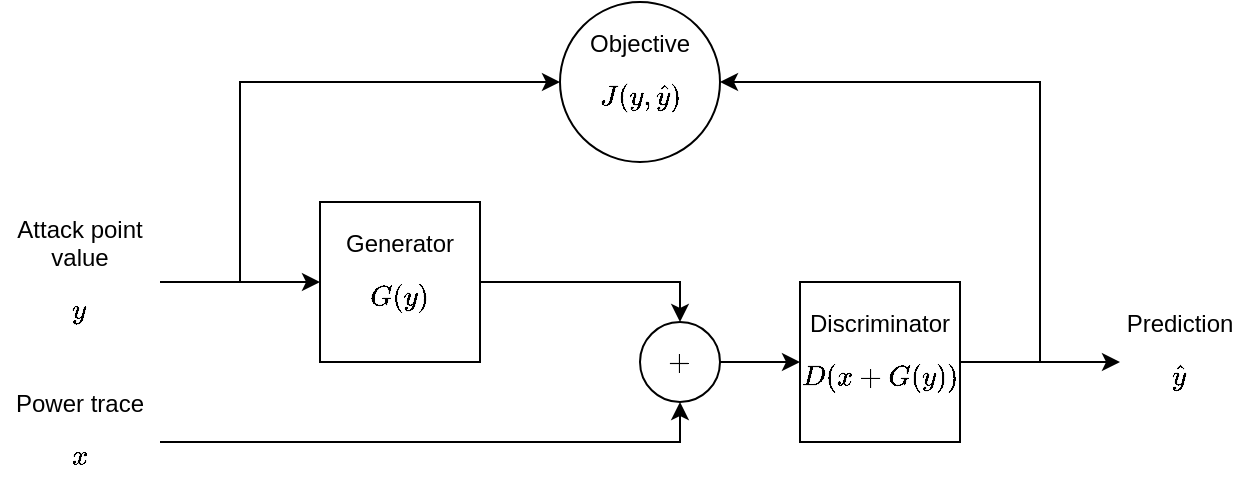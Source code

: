 <mxfile version="16.4.5" type="device"><diagram id="wXXEAPF1QdgonGfuu0LA" name="Page-1"><mxGraphModel dx="1422" dy="771" grid="1" gridSize="10" guides="1" tooltips="1" connect="1" arrows="1" fold="1" page="1" pageScale="1" pageWidth="850" pageHeight="1100" math="1" shadow="0"><root><mxCell id="0"/><mxCell id="1" parent="0"/><mxCell id="x6QIwCxOBuyHlWE_lwVT-1" value="Generator $$G(y)$$" style="whiteSpace=wrap;html=1;aspect=fixed;" vertex="1" parent="1"><mxGeometry x="200" y="200" width="80" height="80" as="geometry"/></mxCell><mxCell id="x6QIwCxOBuyHlWE_lwVT-2" value="" style="endArrow=classic;html=1;rounded=0;entryX=0;entryY=0.5;entryDx=0;entryDy=0;exitX=1;exitY=0.5;exitDx=0;exitDy=0;" edge="1" parent="1" source="x6QIwCxOBuyHlWE_lwVT-3" target="x6QIwCxOBuyHlWE_lwVT-1"><mxGeometry width="50" height="50" relative="1" as="geometry"><mxPoint x="160" y="240" as="sourcePoint"/><mxPoint x="150" y="170" as="targetPoint"/></mxGeometry></mxCell><mxCell id="x6QIwCxOBuyHlWE_lwVT-3" value="Attack point value $$y$$" style="text;html=1;strokeColor=none;fillColor=none;align=center;verticalAlign=middle;whiteSpace=wrap;rounded=0;" vertex="1" parent="1"><mxGeometry x="40" y="225" width="80" height="30" as="geometry"/></mxCell><mxCell id="x6QIwCxOBuyHlWE_lwVT-4" value="Power trace $$x$$" style="text;html=1;strokeColor=none;fillColor=none;align=center;verticalAlign=middle;whiteSpace=wrap;rounded=0;" vertex="1" parent="1"><mxGeometry x="40" y="300" width="80" height="40" as="geometry"/></mxCell><mxCell id="x6QIwCxOBuyHlWE_lwVT-5" value="" style="endArrow=classic;html=1;rounded=0;exitX=1;exitY=0.5;exitDx=0;exitDy=0;entryX=0.5;entryY=1;entryDx=0;entryDy=0;" edge="1" parent="1" source="x6QIwCxOBuyHlWE_lwVT-4" target="x6QIwCxOBuyHlWE_lwVT-6"><mxGeometry width="50" height="50" relative="1" as="geometry"><mxPoint x="230" y="380" as="sourcePoint"/><mxPoint x="360" y="320" as="targetPoint"/><Array as="points"><mxPoint x="380" y="320"/></Array></mxGeometry></mxCell><mxCell id="x6QIwCxOBuyHlWE_lwVT-6" value="$$+$$" style="ellipse;whiteSpace=wrap;html=1;aspect=fixed;" vertex="1" parent="1"><mxGeometry x="360" y="260" width="40" height="40" as="geometry"/></mxCell><mxCell id="x6QIwCxOBuyHlWE_lwVT-7" value="" style="endArrow=classic;html=1;rounded=0;exitX=1;exitY=0.5;exitDx=0;exitDy=0;entryX=0.5;entryY=0;entryDx=0;entryDy=0;" edge="1" parent="1" source="x6QIwCxOBuyHlWE_lwVT-1" target="x6QIwCxOBuyHlWE_lwVT-6"><mxGeometry width="50" height="50" relative="1" as="geometry"><mxPoint x="560" y="240" as="sourcePoint"/><mxPoint x="610" y="190" as="targetPoint"/><Array as="points"><mxPoint x="380" y="240"/></Array></mxGeometry></mxCell><mxCell id="x6QIwCxOBuyHlWE_lwVT-8" value="Discriminator $$D(x+G(y))$$" style="whiteSpace=wrap;html=1;aspect=fixed;" vertex="1" parent="1"><mxGeometry x="440" y="240" width="80" height="80" as="geometry"/></mxCell><mxCell id="x6QIwCxOBuyHlWE_lwVT-9" value="" style="endArrow=classic;html=1;rounded=0;exitX=1;exitY=0.5;exitDx=0;exitDy=0;entryX=0;entryY=0.5;entryDx=0;entryDy=0;" edge="1" parent="1" source="x6QIwCxOBuyHlWE_lwVT-6" target="x6QIwCxOBuyHlWE_lwVT-8"><mxGeometry width="50" height="50" relative="1" as="geometry"><mxPoint x="600" y="450" as="sourcePoint"/><mxPoint x="650" y="400" as="targetPoint"/></mxGeometry></mxCell><mxCell id="x6QIwCxOBuyHlWE_lwVT-10" value="" style="endArrow=classic;html=1;rounded=0;exitX=1;exitY=0.5;exitDx=0;exitDy=0;" edge="1" parent="1" source="x6QIwCxOBuyHlWE_lwVT-8"><mxGeometry width="50" height="50" relative="1" as="geometry"><mxPoint x="580" y="300" as="sourcePoint"/><mxPoint x="600" y="280" as="targetPoint"/></mxGeometry></mxCell><mxCell id="x6QIwCxOBuyHlWE_lwVT-11" value="Prediction $$\hat y$$" style="text;html=1;strokeColor=none;fillColor=none;align=center;verticalAlign=middle;whiteSpace=wrap;rounded=0;" vertex="1" parent="1"><mxGeometry x="600" y="265" width="60" height="30" as="geometry"/></mxCell><mxCell id="x6QIwCxOBuyHlWE_lwVT-12" value="Objective $$J(y, \hat y)$$" style="ellipse;whiteSpace=wrap;html=1;aspect=fixed;" vertex="1" parent="1"><mxGeometry x="320" y="100" width="80" height="80" as="geometry"/></mxCell><mxCell id="x6QIwCxOBuyHlWE_lwVT-13" value="" style="endArrow=classic;html=1;rounded=0;entryX=1;entryY=0.5;entryDx=0;entryDy=0;" edge="1" parent="1" target="x6QIwCxOBuyHlWE_lwVT-12"><mxGeometry width="50" height="50" relative="1" as="geometry"><mxPoint x="560" y="280" as="sourcePoint"/><mxPoint x="620" y="90" as="targetPoint"/><Array as="points"><mxPoint x="560" y="140"/></Array></mxGeometry></mxCell><mxCell id="x6QIwCxOBuyHlWE_lwVT-14" value="" style="endArrow=classic;html=1;rounded=0;entryX=0;entryY=0.5;entryDx=0;entryDy=0;" edge="1" parent="1" target="x6QIwCxOBuyHlWE_lwVT-12"><mxGeometry width="50" height="50" relative="1" as="geometry"><mxPoint x="160" y="240" as="sourcePoint"/><mxPoint x="280" y="60" as="targetPoint"/><Array as="points"><mxPoint x="160" y="140"/></Array></mxGeometry></mxCell></root></mxGraphModel></diagram></mxfile>